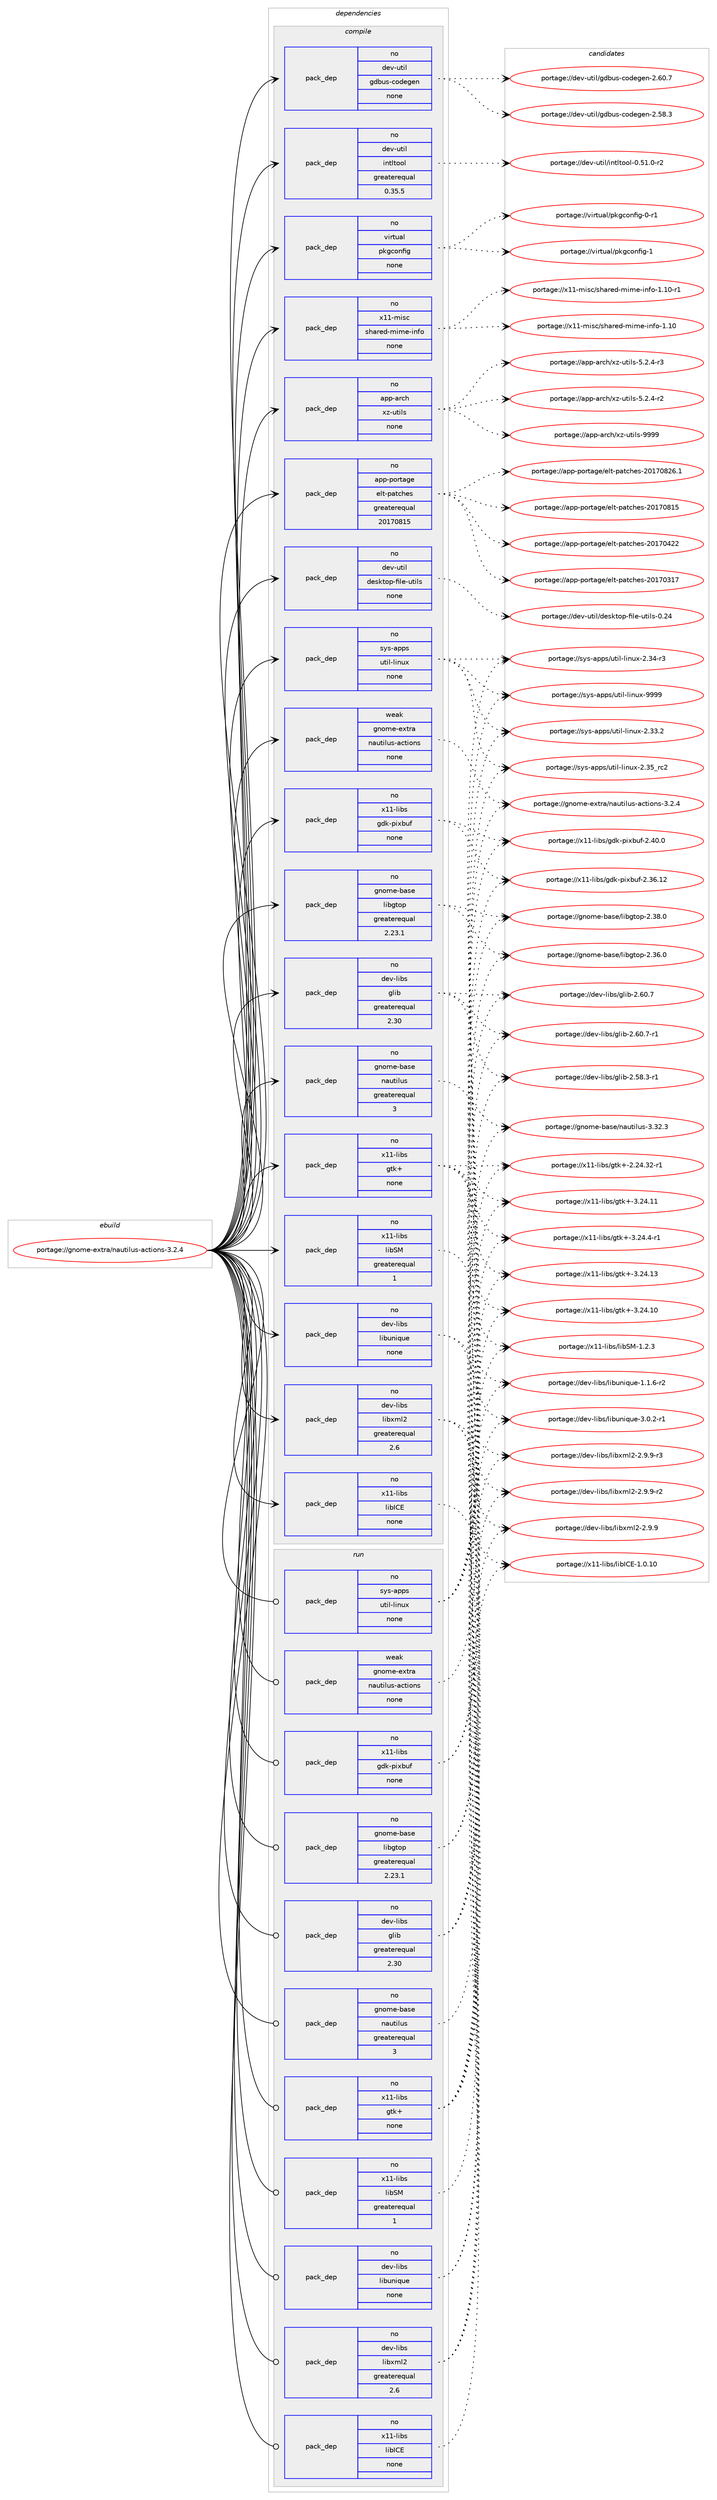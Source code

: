 digraph prolog {

# *************
# Graph options
# *************

newrank=true;
concentrate=true;
compound=true;
graph [rankdir=LR,fontname=Helvetica,fontsize=10,ranksep=1.5];#, ranksep=2.5, nodesep=0.2];
edge  [arrowhead=vee];
node  [fontname=Helvetica,fontsize=10];

# **********
# The ebuild
# **********

subgraph cluster_leftcol {
color=gray;
rank=same;
label=<<i>ebuild</i>>;
id [label="portage://gnome-extra/nautilus-actions-3.2.4", color=red, width=4, href="../gnome-extra/nautilus-actions-3.2.4.svg"];
}

# ****************
# The dependencies
# ****************

subgraph cluster_midcol {
color=gray;
label=<<i>dependencies</i>>;
subgraph cluster_compile {
fillcolor="#eeeeee";
style=filled;
label=<<i>compile</i>>;
subgraph pack212035 {
dependency273897 [label=<<TABLE BORDER="0" CELLBORDER="1" CELLSPACING="0" CELLPADDING="4" WIDTH="220"><TR><TD ROWSPAN="6" CELLPADDING="30">pack_dep</TD></TR><TR><TD WIDTH="110">no</TD></TR><TR><TD>app-arch</TD></TR><TR><TD>xz-utils</TD></TR><TR><TD>none</TD></TR><TR><TD></TD></TR></TABLE>>, shape=none, color=blue];
}
id:e -> dependency273897:w [weight=20,style="solid",arrowhead="vee"];
subgraph pack212036 {
dependency273898 [label=<<TABLE BORDER="0" CELLBORDER="1" CELLSPACING="0" CELLPADDING="4" WIDTH="220"><TR><TD ROWSPAN="6" CELLPADDING="30">pack_dep</TD></TR><TR><TD WIDTH="110">no</TD></TR><TR><TD>app-portage</TD></TR><TR><TD>elt-patches</TD></TR><TR><TD>greaterequal</TD></TR><TR><TD>20170815</TD></TR></TABLE>>, shape=none, color=blue];
}
id:e -> dependency273898:w [weight=20,style="solid",arrowhead="vee"];
subgraph pack212037 {
dependency273899 [label=<<TABLE BORDER="0" CELLBORDER="1" CELLSPACING="0" CELLPADDING="4" WIDTH="220"><TR><TD ROWSPAN="6" CELLPADDING="30">pack_dep</TD></TR><TR><TD WIDTH="110">no</TD></TR><TR><TD>dev-libs</TD></TR><TR><TD>glib</TD></TR><TR><TD>greaterequal</TD></TR><TR><TD>2.30</TD></TR></TABLE>>, shape=none, color=blue];
}
id:e -> dependency273899:w [weight=20,style="solid",arrowhead="vee"];
subgraph pack212038 {
dependency273900 [label=<<TABLE BORDER="0" CELLBORDER="1" CELLSPACING="0" CELLPADDING="4" WIDTH="220"><TR><TD ROWSPAN="6" CELLPADDING="30">pack_dep</TD></TR><TR><TD WIDTH="110">no</TD></TR><TR><TD>dev-libs</TD></TR><TR><TD>libunique</TD></TR><TR><TD>none</TD></TR><TR><TD></TD></TR></TABLE>>, shape=none, color=blue];
}
id:e -> dependency273900:w [weight=20,style="solid",arrowhead="vee"];
subgraph pack212039 {
dependency273901 [label=<<TABLE BORDER="0" CELLBORDER="1" CELLSPACING="0" CELLPADDING="4" WIDTH="220"><TR><TD ROWSPAN="6" CELLPADDING="30">pack_dep</TD></TR><TR><TD WIDTH="110">no</TD></TR><TR><TD>dev-libs</TD></TR><TR><TD>libxml2</TD></TR><TR><TD>greaterequal</TD></TR><TR><TD>2.6</TD></TR></TABLE>>, shape=none, color=blue];
}
id:e -> dependency273901:w [weight=20,style="solid",arrowhead="vee"];
subgraph pack212040 {
dependency273902 [label=<<TABLE BORDER="0" CELLBORDER="1" CELLSPACING="0" CELLPADDING="4" WIDTH="220"><TR><TD ROWSPAN="6" CELLPADDING="30">pack_dep</TD></TR><TR><TD WIDTH="110">no</TD></TR><TR><TD>dev-util</TD></TR><TR><TD>desktop-file-utils</TD></TR><TR><TD>none</TD></TR><TR><TD></TD></TR></TABLE>>, shape=none, color=blue];
}
id:e -> dependency273902:w [weight=20,style="solid",arrowhead="vee"];
subgraph pack212041 {
dependency273903 [label=<<TABLE BORDER="0" CELLBORDER="1" CELLSPACING="0" CELLPADDING="4" WIDTH="220"><TR><TD ROWSPAN="6" CELLPADDING="30">pack_dep</TD></TR><TR><TD WIDTH="110">no</TD></TR><TR><TD>dev-util</TD></TR><TR><TD>gdbus-codegen</TD></TR><TR><TD>none</TD></TR><TR><TD></TD></TR></TABLE>>, shape=none, color=blue];
}
id:e -> dependency273903:w [weight=20,style="solid",arrowhead="vee"];
subgraph pack212042 {
dependency273904 [label=<<TABLE BORDER="0" CELLBORDER="1" CELLSPACING="0" CELLPADDING="4" WIDTH="220"><TR><TD ROWSPAN="6" CELLPADDING="30">pack_dep</TD></TR><TR><TD WIDTH="110">no</TD></TR><TR><TD>dev-util</TD></TR><TR><TD>intltool</TD></TR><TR><TD>greaterequal</TD></TR><TR><TD>0.35.5</TD></TR></TABLE>>, shape=none, color=blue];
}
id:e -> dependency273904:w [weight=20,style="solid",arrowhead="vee"];
subgraph pack212043 {
dependency273905 [label=<<TABLE BORDER="0" CELLBORDER="1" CELLSPACING="0" CELLPADDING="4" WIDTH="220"><TR><TD ROWSPAN="6" CELLPADDING="30">pack_dep</TD></TR><TR><TD WIDTH="110">no</TD></TR><TR><TD>gnome-base</TD></TR><TR><TD>libgtop</TD></TR><TR><TD>greaterequal</TD></TR><TR><TD>2.23.1</TD></TR></TABLE>>, shape=none, color=blue];
}
id:e -> dependency273905:w [weight=20,style="solid",arrowhead="vee"];
subgraph pack212044 {
dependency273906 [label=<<TABLE BORDER="0" CELLBORDER="1" CELLSPACING="0" CELLPADDING="4" WIDTH="220"><TR><TD ROWSPAN="6" CELLPADDING="30">pack_dep</TD></TR><TR><TD WIDTH="110">no</TD></TR><TR><TD>gnome-base</TD></TR><TR><TD>nautilus</TD></TR><TR><TD>greaterequal</TD></TR><TR><TD>3</TD></TR></TABLE>>, shape=none, color=blue];
}
id:e -> dependency273906:w [weight=20,style="solid",arrowhead="vee"];
subgraph pack212045 {
dependency273907 [label=<<TABLE BORDER="0" CELLBORDER="1" CELLSPACING="0" CELLPADDING="4" WIDTH="220"><TR><TD ROWSPAN="6" CELLPADDING="30">pack_dep</TD></TR><TR><TD WIDTH="110">no</TD></TR><TR><TD>sys-apps</TD></TR><TR><TD>util-linux</TD></TR><TR><TD>none</TD></TR><TR><TD></TD></TR></TABLE>>, shape=none, color=blue];
}
id:e -> dependency273907:w [weight=20,style="solid",arrowhead="vee"];
subgraph pack212046 {
dependency273908 [label=<<TABLE BORDER="0" CELLBORDER="1" CELLSPACING="0" CELLPADDING="4" WIDTH="220"><TR><TD ROWSPAN="6" CELLPADDING="30">pack_dep</TD></TR><TR><TD WIDTH="110">no</TD></TR><TR><TD>virtual</TD></TR><TR><TD>pkgconfig</TD></TR><TR><TD>none</TD></TR><TR><TD></TD></TR></TABLE>>, shape=none, color=blue];
}
id:e -> dependency273908:w [weight=20,style="solid",arrowhead="vee"];
subgraph pack212047 {
dependency273909 [label=<<TABLE BORDER="0" CELLBORDER="1" CELLSPACING="0" CELLPADDING="4" WIDTH="220"><TR><TD ROWSPAN="6" CELLPADDING="30">pack_dep</TD></TR><TR><TD WIDTH="110">no</TD></TR><TR><TD>x11-libs</TD></TR><TR><TD>gdk-pixbuf</TD></TR><TR><TD>none</TD></TR><TR><TD></TD></TR></TABLE>>, shape=none, color=blue];
}
id:e -> dependency273909:w [weight=20,style="solid",arrowhead="vee"];
subgraph pack212048 {
dependency273910 [label=<<TABLE BORDER="0" CELLBORDER="1" CELLSPACING="0" CELLPADDING="4" WIDTH="220"><TR><TD ROWSPAN="6" CELLPADDING="30">pack_dep</TD></TR><TR><TD WIDTH="110">no</TD></TR><TR><TD>x11-libs</TD></TR><TR><TD>gtk+</TD></TR><TR><TD>none</TD></TR><TR><TD></TD></TR></TABLE>>, shape=none, color=blue];
}
id:e -> dependency273910:w [weight=20,style="solid",arrowhead="vee"];
subgraph pack212049 {
dependency273911 [label=<<TABLE BORDER="0" CELLBORDER="1" CELLSPACING="0" CELLPADDING="4" WIDTH="220"><TR><TD ROWSPAN="6" CELLPADDING="30">pack_dep</TD></TR><TR><TD WIDTH="110">no</TD></TR><TR><TD>x11-libs</TD></TR><TR><TD>libICE</TD></TR><TR><TD>none</TD></TR><TR><TD></TD></TR></TABLE>>, shape=none, color=blue];
}
id:e -> dependency273911:w [weight=20,style="solid",arrowhead="vee"];
subgraph pack212050 {
dependency273912 [label=<<TABLE BORDER="0" CELLBORDER="1" CELLSPACING="0" CELLPADDING="4" WIDTH="220"><TR><TD ROWSPAN="6" CELLPADDING="30">pack_dep</TD></TR><TR><TD WIDTH="110">no</TD></TR><TR><TD>x11-libs</TD></TR><TR><TD>libSM</TD></TR><TR><TD>greaterequal</TD></TR><TR><TD>1</TD></TR></TABLE>>, shape=none, color=blue];
}
id:e -> dependency273912:w [weight=20,style="solid",arrowhead="vee"];
subgraph pack212051 {
dependency273913 [label=<<TABLE BORDER="0" CELLBORDER="1" CELLSPACING="0" CELLPADDING="4" WIDTH="220"><TR><TD ROWSPAN="6" CELLPADDING="30">pack_dep</TD></TR><TR><TD WIDTH="110">no</TD></TR><TR><TD>x11-misc</TD></TR><TR><TD>shared-mime-info</TD></TR><TR><TD>none</TD></TR><TR><TD></TD></TR></TABLE>>, shape=none, color=blue];
}
id:e -> dependency273913:w [weight=20,style="solid",arrowhead="vee"];
subgraph pack212052 {
dependency273914 [label=<<TABLE BORDER="0" CELLBORDER="1" CELLSPACING="0" CELLPADDING="4" WIDTH="220"><TR><TD ROWSPAN="6" CELLPADDING="30">pack_dep</TD></TR><TR><TD WIDTH="110">weak</TD></TR><TR><TD>gnome-extra</TD></TR><TR><TD>nautilus-actions</TD></TR><TR><TD>none</TD></TR><TR><TD></TD></TR></TABLE>>, shape=none, color=blue];
}
id:e -> dependency273914:w [weight=20,style="solid",arrowhead="vee"];
}
subgraph cluster_compileandrun {
fillcolor="#eeeeee";
style=filled;
label=<<i>compile and run</i>>;
}
subgraph cluster_run {
fillcolor="#eeeeee";
style=filled;
label=<<i>run</i>>;
subgraph pack212053 {
dependency273915 [label=<<TABLE BORDER="0" CELLBORDER="1" CELLSPACING="0" CELLPADDING="4" WIDTH="220"><TR><TD ROWSPAN="6" CELLPADDING="30">pack_dep</TD></TR><TR><TD WIDTH="110">no</TD></TR><TR><TD>dev-libs</TD></TR><TR><TD>glib</TD></TR><TR><TD>greaterequal</TD></TR><TR><TD>2.30</TD></TR></TABLE>>, shape=none, color=blue];
}
id:e -> dependency273915:w [weight=20,style="solid",arrowhead="odot"];
subgraph pack212054 {
dependency273916 [label=<<TABLE BORDER="0" CELLBORDER="1" CELLSPACING="0" CELLPADDING="4" WIDTH="220"><TR><TD ROWSPAN="6" CELLPADDING="30">pack_dep</TD></TR><TR><TD WIDTH="110">no</TD></TR><TR><TD>dev-libs</TD></TR><TR><TD>libunique</TD></TR><TR><TD>none</TD></TR><TR><TD></TD></TR></TABLE>>, shape=none, color=blue];
}
id:e -> dependency273916:w [weight=20,style="solid",arrowhead="odot"];
subgraph pack212055 {
dependency273917 [label=<<TABLE BORDER="0" CELLBORDER="1" CELLSPACING="0" CELLPADDING="4" WIDTH="220"><TR><TD ROWSPAN="6" CELLPADDING="30">pack_dep</TD></TR><TR><TD WIDTH="110">no</TD></TR><TR><TD>dev-libs</TD></TR><TR><TD>libxml2</TD></TR><TR><TD>greaterequal</TD></TR><TR><TD>2.6</TD></TR></TABLE>>, shape=none, color=blue];
}
id:e -> dependency273917:w [weight=20,style="solid",arrowhead="odot"];
subgraph pack212056 {
dependency273918 [label=<<TABLE BORDER="0" CELLBORDER="1" CELLSPACING="0" CELLPADDING="4" WIDTH="220"><TR><TD ROWSPAN="6" CELLPADDING="30">pack_dep</TD></TR><TR><TD WIDTH="110">no</TD></TR><TR><TD>gnome-base</TD></TR><TR><TD>libgtop</TD></TR><TR><TD>greaterequal</TD></TR><TR><TD>2.23.1</TD></TR></TABLE>>, shape=none, color=blue];
}
id:e -> dependency273918:w [weight=20,style="solid",arrowhead="odot"];
subgraph pack212057 {
dependency273919 [label=<<TABLE BORDER="0" CELLBORDER="1" CELLSPACING="0" CELLPADDING="4" WIDTH="220"><TR><TD ROWSPAN="6" CELLPADDING="30">pack_dep</TD></TR><TR><TD WIDTH="110">no</TD></TR><TR><TD>gnome-base</TD></TR><TR><TD>nautilus</TD></TR><TR><TD>greaterequal</TD></TR><TR><TD>3</TD></TR></TABLE>>, shape=none, color=blue];
}
id:e -> dependency273919:w [weight=20,style="solid",arrowhead="odot"];
subgraph pack212058 {
dependency273920 [label=<<TABLE BORDER="0" CELLBORDER="1" CELLSPACING="0" CELLPADDING="4" WIDTH="220"><TR><TD ROWSPAN="6" CELLPADDING="30">pack_dep</TD></TR><TR><TD WIDTH="110">no</TD></TR><TR><TD>sys-apps</TD></TR><TR><TD>util-linux</TD></TR><TR><TD>none</TD></TR><TR><TD></TD></TR></TABLE>>, shape=none, color=blue];
}
id:e -> dependency273920:w [weight=20,style="solid",arrowhead="odot"];
subgraph pack212059 {
dependency273921 [label=<<TABLE BORDER="0" CELLBORDER="1" CELLSPACING="0" CELLPADDING="4" WIDTH="220"><TR><TD ROWSPAN="6" CELLPADDING="30">pack_dep</TD></TR><TR><TD WIDTH="110">no</TD></TR><TR><TD>x11-libs</TD></TR><TR><TD>gdk-pixbuf</TD></TR><TR><TD>none</TD></TR><TR><TD></TD></TR></TABLE>>, shape=none, color=blue];
}
id:e -> dependency273921:w [weight=20,style="solid",arrowhead="odot"];
subgraph pack212060 {
dependency273922 [label=<<TABLE BORDER="0" CELLBORDER="1" CELLSPACING="0" CELLPADDING="4" WIDTH="220"><TR><TD ROWSPAN="6" CELLPADDING="30">pack_dep</TD></TR><TR><TD WIDTH="110">no</TD></TR><TR><TD>x11-libs</TD></TR><TR><TD>gtk+</TD></TR><TR><TD>none</TD></TR><TR><TD></TD></TR></TABLE>>, shape=none, color=blue];
}
id:e -> dependency273922:w [weight=20,style="solid",arrowhead="odot"];
subgraph pack212061 {
dependency273923 [label=<<TABLE BORDER="0" CELLBORDER="1" CELLSPACING="0" CELLPADDING="4" WIDTH="220"><TR><TD ROWSPAN="6" CELLPADDING="30">pack_dep</TD></TR><TR><TD WIDTH="110">no</TD></TR><TR><TD>x11-libs</TD></TR><TR><TD>libICE</TD></TR><TR><TD>none</TD></TR><TR><TD></TD></TR></TABLE>>, shape=none, color=blue];
}
id:e -> dependency273923:w [weight=20,style="solid",arrowhead="odot"];
subgraph pack212062 {
dependency273924 [label=<<TABLE BORDER="0" CELLBORDER="1" CELLSPACING="0" CELLPADDING="4" WIDTH="220"><TR><TD ROWSPAN="6" CELLPADDING="30">pack_dep</TD></TR><TR><TD WIDTH="110">no</TD></TR><TR><TD>x11-libs</TD></TR><TR><TD>libSM</TD></TR><TR><TD>greaterequal</TD></TR><TR><TD>1</TD></TR></TABLE>>, shape=none, color=blue];
}
id:e -> dependency273924:w [weight=20,style="solid",arrowhead="odot"];
subgraph pack212063 {
dependency273925 [label=<<TABLE BORDER="0" CELLBORDER="1" CELLSPACING="0" CELLPADDING="4" WIDTH="220"><TR><TD ROWSPAN="6" CELLPADDING="30">pack_dep</TD></TR><TR><TD WIDTH="110">weak</TD></TR><TR><TD>gnome-extra</TD></TR><TR><TD>nautilus-actions</TD></TR><TR><TD>none</TD></TR><TR><TD></TD></TR></TABLE>>, shape=none, color=blue];
}
id:e -> dependency273925:w [weight=20,style="solid",arrowhead="odot"];
}
}

# **************
# The candidates
# **************

subgraph cluster_choices {
rank=same;
color=gray;
label=<<i>candidates</i>>;

subgraph choice212035 {
color=black;
nodesep=1;
choice9711211245971149910447120122451171161051081154557575757 [label="portage://app-arch/xz-utils-9999", color=red, width=4,href="../app-arch/xz-utils-9999.svg"];
choice9711211245971149910447120122451171161051081154553465046524511451 [label="portage://app-arch/xz-utils-5.2.4-r3", color=red, width=4,href="../app-arch/xz-utils-5.2.4-r3.svg"];
choice9711211245971149910447120122451171161051081154553465046524511450 [label="portage://app-arch/xz-utils-5.2.4-r2", color=red, width=4,href="../app-arch/xz-utils-5.2.4-r2.svg"];
dependency273897:e -> choice9711211245971149910447120122451171161051081154557575757:w [style=dotted,weight="100"];
dependency273897:e -> choice9711211245971149910447120122451171161051081154553465046524511451:w [style=dotted,weight="100"];
dependency273897:e -> choice9711211245971149910447120122451171161051081154553465046524511450:w [style=dotted,weight="100"];
}
subgraph choice212036 {
color=black;
nodesep=1;
choice971121124511211111411697103101471011081164511297116991041011154550484955485650544649 [label="portage://app-portage/elt-patches-20170826.1", color=red, width=4,href="../app-portage/elt-patches-20170826.1.svg"];
choice97112112451121111141169710310147101108116451129711699104101115455048495548564953 [label="portage://app-portage/elt-patches-20170815", color=red, width=4,href="../app-portage/elt-patches-20170815.svg"];
choice97112112451121111141169710310147101108116451129711699104101115455048495548525050 [label="portage://app-portage/elt-patches-20170422", color=red, width=4,href="../app-portage/elt-patches-20170422.svg"];
choice97112112451121111141169710310147101108116451129711699104101115455048495548514955 [label="portage://app-portage/elt-patches-20170317", color=red, width=4,href="../app-portage/elt-patches-20170317.svg"];
dependency273898:e -> choice971121124511211111411697103101471011081164511297116991041011154550484955485650544649:w [style=dotted,weight="100"];
dependency273898:e -> choice97112112451121111141169710310147101108116451129711699104101115455048495548564953:w [style=dotted,weight="100"];
dependency273898:e -> choice97112112451121111141169710310147101108116451129711699104101115455048495548525050:w [style=dotted,weight="100"];
dependency273898:e -> choice97112112451121111141169710310147101108116451129711699104101115455048495548514955:w [style=dotted,weight="100"];
}
subgraph choice212037 {
color=black;
nodesep=1;
choice10010111845108105981154710310810598455046544846554511449 [label="portage://dev-libs/glib-2.60.7-r1", color=red, width=4,href="../dev-libs/glib-2.60.7-r1.svg"];
choice1001011184510810598115471031081059845504654484655 [label="portage://dev-libs/glib-2.60.7", color=red, width=4,href="../dev-libs/glib-2.60.7.svg"];
choice10010111845108105981154710310810598455046535646514511449 [label="portage://dev-libs/glib-2.58.3-r1", color=red, width=4,href="../dev-libs/glib-2.58.3-r1.svg"];
dependency273899:e -> choice10010111845108105981154710310810598455046544846554511449:w [style=dotted,weight="100"];
dependency273899:e -> choice1001011184510810598115471031081059845504654484655:w [style=dotted,weight="100"];
dependency273899:e -> choice10010111845108105981154710310810598455046535646514511449:w [style=dotted,weight="100"];
}
subgraph choice212038 {
color=black;
nodesep=1;
choice100101118451081059811547108105981171101051131171014551464846504511449 [label="portage://dev-libs/libunique-3.0.2-r1", color=red, width=4,href="../dev-libs/libunique-3.0.2-r1.svg"];
choice100101118451081059811547108105981171101051131171014549464946544511450 [label="portage://dev-libs/libunique-1.1.6-r2", color=red, width=4,href="../dev-libs/libunique-1.1.6-r2.svg"];
dependency273900:e -> choice100101118451081059811547108105981171101051131171014551464846504511449:w [style=dotted,weight="100"];
dependency273900:e -> choice100101118451081059811547108105981171101051131171014549464946544511450:w [style=dotted,weight="100"];
}
subgraph choice212039 {
color=black;
nodesep=1;
choice10010111845108105981154710810598120109108504550465746574511451 [label="portage://dev-libs/libxml2-2.9.9-r3", color=red, width=4,href="../dev-libs/libxml2-2.9.9-r3.svg"];
choice10010111845108105981154710810598120109108504550465746574511450 [label="portage://dev-libs/libxml2-2.9.9-r2", color=red, width=4,href="../dev-libs/libxml2-2.9.9-r2.svg"];
choice1001011184510810598115471081059812010910850455046574657 [label="portage://dev-libs/libxml2-2.9.9", color=red, width=4,href="../dev-libs/libxml2-2.9.9.svg"];
dependency273901:e -> choice10010111845108105981154710810598120109108504550465746574511451:w [style=dotted,weight="100"];
dependency273901:e -> choice10010111845108105981154710810598120109108504550465746574511450:w [style=dotted,weight="100"];
dependency273901:e -> choice1001011184510810598115471081059812010910850455046574657:w [style=dotted,weight="100"];
}
subgraph choice212040 {
color=black;
nodesep=1;
choice100101118451171161051084710010111510711611111245102105108101451171161051081154548465052 [label="portage://dev-util/desktop-file-utils-0.24", color=red, width=4,href="../dev-util/desktop-file-utils-0.24.svg"];
dependency273902:e -> choice100101118451171161051084710010111510711611111245102105108101451171161051081154548465052:w [style=dotted,weight="100"];
}
subgraph choice212041 {
color=black;
nodesep=1;
choice100101118451171161051084710310098117115459911110010110310111045504654484655 [label="portage://dev-util/gdbus-codegen-2.60.7", color=red, width=4,href="../dev-util/gdbus-codegen-2.60.7.svg"];
choice100101118451171161051084710310098117115459911110010110310111045504653564651 [label="portage://dev-util/gdbus-codegen-2.58.3", color=red, width=4,href="../dev-util/gdbus-codegen-2.58.3.svg"];
dependency273903:e -> choice100101118451171161051084710310098117115459911110010110310111045504654484655:w [style=dotted,weight="100"];
dependency273903:e -> choice100101118451171161051084710310098117115459911110010110310111045504653564651:w [style=dotted,weight="100"];
}
subgraph choice212042 {
color=black;
nodesep=1;
choice1001011184511711610510847105110116108116111111108454846534946484511450 [label="portage://dev-util/intltool-0.51.0-r2", color=red, width=4,href="../dev-util/intltool-0.51.0-r2.svg"];
dependency273904:e -> choice1001011184511711610510847105110116108116111111108454846534946484511450:w [style=dotted,weight="100"];
}
subgraph choice212043 {
color=black;
nodesep=1;
choice103110111109101459897115101471081059810311611111245504651564648 [label="portage://gnome-base/libgtop-2.38.0", color=red, width=4,href="../gnome-base/libgtop-2.38.0.svg"];
choice103110111109101459897115101471081059810311611111245504651544648 [label="portage://gnome-base/libgtop-2.36.0", color=red, width=4,href="../gnome-base/libgtop-2.36.0.svg"];
dependency273905:e -> choice103110111109101459897115101471081059810311611111245504651564648:w [style=dotted,weight="100"];
dependency273905:e -> choice103110111109101459897115101471081059810311611111245504651544648:w [style=dotted,weight="100"];
}
subgraph choice212044 {
color=black;
nodesep=1;
choice103110111109101459897115101471109711711610510811711545514651504651 [label="portage://gnome-base/nautilus-3.32.3", color=red, width=4,href="../gnome-base/nautilus-3.32.3.svg"];
dependency273906:e -> choice103110111109101459897115101471109711711610510811711545514651504651:w [style=dotted,weight="100"];
}
subgraph choice212045 {
color=black;
nodesep=1;
choice115121115459711211211547117116105108451081051101171204557575757 [label="portage://sys-apps/util-linux-9999", color=red, width=4,href="../sys-apps/util-linux-9999.svg"];
choice115121115459711211211547117116105108451081051101171204550465153951149950 [label="portage://sys-apps/util-linux-2.35_rc2", color=red, width=4,href="../sys-apps/util-linux-2.35_rc2.svg"];
choice1151211154597112112115471171161051084510810511011712045504651524511451 [label="portage://sys-apps/util-linux-2.34-r3", color=red, width=4,href="../sys-apps/util-linux-2.34-r3.svg"];
choice1151211154597112112115471171161051084510810511011712045504651514650 [label="portage://sys-apps/util-linux-2.33.2", color=red, width=4,href="../sys-apps/util-linux-2.33.2.svg"];
dependency273907:e -> choice115121115459711211211547117116105108451081051101171204557575757:w [style=dotted,weight="100"];
dependency273907:e -> choice115121115459711211211547117116105108451081051101171204550465153951149950:w [style=dotted,weight="100"];
dependency273907:e -> choice1151211154597112112115471171161051084510810511011712045504651524511451:w [style=dotted,weight="100"];
dependency273907:e -> choice1151211154597112112115471171161051084510810511011712045504651514650:w [style=dotted,weight="100"];
}
subgraph choice212046 {
color=black;
nodesep=1;
choice1181051141161179710847112107103991111101021051034549 [label="portage://virtual/pkgconfig-1", color=red, width=4,href="../virtual/pkgconfig-1.svg"];
choice11810511411611797108471121071039911111010210510345484511449 [label="portage://virtual/pkgconfig-0-r1", color=red, width=4,href="../virtual/pkgconfig-0-r1.svg"];
dependency273908:e -> choice1181051141161179710847112107103991111101021051034549:w [style=dotted,weight="100"];
dependency273908:e -> choice11810511411611797108471121071039911111010210510345484511449:w [style=dotted,weight="100"];
}
subgraph choice212047 {
color=black;
nodesep=1;
choice1204949451081059811547103100107451121051209811710245504652484648 [label="portage://x11-libs/gdk-pixbuf-2.40.0", color=red, width=4,href="../x11-libs/gdk-pixbuf-2.40.0.svg"];
choice120494945108105981154710310010745112105120981171024550465154464950 [label="portage://x11-libs/gdk-pixbuf-2.36.12", color=red, width=4,href="../x11-libs/gdk-pixbuf-2.36.12.svg"];
dependency273909:e -> choice1204949451081059811547103100107451121051209811710245504652484648:w [style=dotted,weight="100"];
dependency273909:e -> choice120494945108105981154710310010745112105120981171024550465154464950:w [style=dotted,weight="100"];
}
subgraph choice212048 {
color=black;
nodesep=1;
choice120494945108105981154710311610743455146505246524511449 [label="portage://x11-libs/gtk+-3.24.4-r1", color=red, width=4,href="../x11-libs/gtk+-3.24.4-r1.svg"];
choice1204949451081059811547103116107434551465052464951 [label="portage://x11-libs/gtk+-3.24.13", color=red, width=4,href="../x11-libs/gtk+-3.24.13.svg"];
choice1204949451081059811547103116107434551465052464949 [label="portage://x11-libs/gtk+-3.24.11", color=red, width=4,href="../x11-libs/gtk+-3.24.11.svg"];
choice1204949451081059811547103116107434551465052464948 [label="portage://x11-libs/gtk+-3.24.10", color=red, width=4,href="../x11-libs/gtk+-3.24.10.svg"];
choice12049494510810598115471031161074345504650524651504511449 [label="portage://x11-libs/gtk+-2.24.32-r1", color=red, width=4,href="../x11-libs/gtk+-2.24.32-r1.svg"];
dependency273910:e -> choice120494945108105981154710311610743455146505246524511449:w [style=dotted,weight="100"];
dependency273910:e -> choice1204949451081059811547103116107434551465052464951:w [style=dotted,weight="100"];
dependency273910:e -> choice1204949451081059811547103116107434551465052464949:w [style=dotted,weight="100"];
dependency273910:e -> choice1204949451081059811547103116107434551465052464948:w [style=dotted,weight="100"];
dependency273910:e -> choice12049494510810598115471031161074345504650524651504511449:w [style=dotted,weight="100"];
}
subgraph choice212049 {
color=black;
nodesep=1;
choice12049494510810598115471081059873676945494648464948 [label="portage://x11-libs/libICE-1.0.10", color=red, width=4,href="../x11-libs/libICE-1.0.10.svg"];
dependency273911:e -> choice12049494510810598115471081059873676945494648464948:w [style=dotted,weight="100"];
}
subgraph choice212050 {
color=black;
nodesep=1;
choice1204949451081059811547108105988377454946504651 [label="portage://x11-libs/libSM-1.2.3", color=red, width=4,href="../x11-libs/libSM-1.2.3.svg"];
dependency273912:e -> choice1204949451081059811547108105988377454946504651:w [style=dotted,weight="100"];
}
subgraph choice212051 {
color=black;
nodesep=1;
choice120494945109105115994711510497114101100451091051091014510511010211145494649484511449 [label="portage://x11-misc/shared-mime-info-1.10-r1", color=red, width=4,href="../x11-misc/shared-mime-info-1.10-r1.svg"];
choice12049494510910511599471151049711410110045109105109101451051101021114549464948 [label="portage://x11-misc/shared-mime-info-1.10", color=red, width=4,href="../x11-misc/shared-mime-info-1.10.svg"];
dependency273913:e -> choice120494945109105115994711510497114101100451091051091014510511010211145494649484511449:w [style=dotted,weight="100"];
dependency273913:e -> choice12049494510910511599471151049711410110045109105109101451051101021114549464948:w [style=dotted,weight="100"];
}
subgraph choice212052 {
color=black;
nodesep=1;
choice10311011110910145101120116114974711097117116105108117115459799116105111110115455146504652 [label="portage://gnome-extra/nautilus-actions-3.2.4", color=red, width=4,href="../gnome-extra/nautilus-actions-3.2.4.svg"];
dependency273914:e -> choice10311011110910145101120116114974711097117116105108117115459799116105111110115455146504652:w [style=dotted,weight="100"];
}
subgraph choice212053 {
color=black;
nodesep=1;
choice10010111845108105981154710310810598455046544846554511449 [label="portage://dev-libs/glib-2.60.7-r1", color=red, width=4,href="../dev-libs/glib-2.60.7-r1.svg"];
choice1001011184510810598115471031081059845504654484655 [label="portage://dev-libs/glib-2.60.7", color=red, width=4,href="../dev-libs/glib-2.60.7.svg"];
choice10010111845108105981154710310810598455046535646514511449 [label="portage://dev-libs/glib-2.58.3-r1", color=red, width=4,href="../dev-libs/glib-2.58.3-r1.svg"];
dependency273915:e -> choice10010111845108105981154710310810598455046544846554511449:w [style=dotted,weight="100"];
dependency273915:e -> choice1001011184510810598115471031081059845504654484655:w [style=dotted,weight="100"];
dependency273915:e -> choice10010111845108105981154710310810598455046535646514511449:w [style=dotted,weight="100"];
}
subgraph choice212054 {
color=black;
nodesep=1;
choice100101118451081059811547108105981171101051131171014551464846504511449 [label="portage://dev-libs/libunique-3.0.2-r1", color=red, width=4,href="../dev-libs/libunique-3.0.2-r1.svg"];
choice100101118451081059811547108105981171101051131171014549464946544511450 [label="portage://dev-libs/libunique-1.1.6-r2", color=red, width=4,href="../dev-libs/libunique-1.1.6-r2.svg"];
dependency273916:e -> choice100101118451081059811547108105981171101051131171014551464846504511449:w [style=dotted,weight="100"];
dependency273916:e -> choice100101118451081059811547108105981171101051131171014549464946544511450:w [style=dotted,weight="100"];
}
subgraph choice212055 {
color=black;
nodesep=1;
choice10010111845108105981154710810598120109108504550465746574511451 [label="portage://dev-libs/libxml2-2.9.9-r3", color=red, width=4,href="../dev-libs/libxml2-2.9.9-r3.svg"];
choice10010111845108105981154710810598120109108504550465746574511450 [label="portage://dev-libs/libxml2-2.9.9-r2", color=red, width=4,href="../dev-libs/libxml2-2.9.9-r2.svg"];
choice1001011184510810598115471081059812010910850455046574657 [label="portage://dev-libs/libxml2-2.9.9", color=red, width=4,href="../dev-libs/libxml2-2.9.9.svg"];
dependency273917:e -> choice10010111845108105981154710810598120109108504550465746574511451:w [style=dotted,weight="100"];
dependency273917:e -> choice10010111845108105981154710810598120109108504550465746574511450:w [style=dotted,weight="100"];
dependency273917:e -> choice1001011184510810598115471081059812010910850455046574657:w [style=dotted,weight="100"];
}
subgraph choice212056 {
color=black;
nodesep=1;
choice103110111109101459897115101471081059810311611111245504651564648 [label="portage://gnome-base/libgtop-2.38.0", color=red, width=4,href="../gnome-base/libgtop-2.38.0.svg"];
choice103110111109101459897115101471081059810311611111245504651544648 [label="portage://gnome-base/libgtop-2.36.0", color=red, width=4,href="../gnome-base/libgtop-2.36.0.svg"];
dependency273918:e -> choice103110111109101459897115101471081059810311611111245504651564648:w [style=dotted,weight="100"];
dependency273918:e -> choice103110111109101459897115101471081059810311611111245504651544648:w [style=dotted,weight="100"];
}
subgraph choice212057 {
color=black;
nodesep=1;
choice103110111109101459897115101471109711711610510811711545514651504651 [label="portage://gnome-base/nautilus-3.32.3", color=red, width=4,href="../gnome-base/nautilus-3.32.3.svg"];
dependency273919:e -> choice103110111109101459897115101471109711711610510811711545514651504651:w [style=dotted,weight="100"];
}
subgraph choice212058 {
color=black;
nodesep=1;
choice115121115459711211211547117116105108451081051101171204557575757 [label="portage://sys-apps/util-linux-9999", color=red, width=4,href="../sys-apps/util-linux-9999.svg"];
choice115121115459711211211547117116105108451081051101171204550465153951149950 [label="portage://sys-apps/util-linux-2.35_rc2", color=red, width=4,href="../sys-apps/util-linux-2.35_rc2.svg"];
choice1151211154597112112115471171161051084510810511011712045504651524511451 [label="portage://sys-apps/util-linux-2.34-r3", color=red, width=4,href="../sys-apps/util-linux-2.34-r3.svg"];
choice1151211154597112112115471171161051084510810511011712045504651514650 [label="portage://sys-apps/util-linux-2.33.2", color=red, width=4,href="../sys-apps/util-linux-2.33.2.svg"];
dependency273920:e -> choice115121115459711211211547117116105108451081051101171204557575757:w [style=dotted,weight="100"];
dependency273920:e -> choice115121115459711211211547117116105108451081051101171204550465153951149950:w [style=dotted,weight="100"];
dependency273920:e -> choice1151211154597112112115471171161051084510810511011712045504651524511451:w [style=dotted,weight="100"];
dependency273920:e -> choice1151211154597112112115471171161051084510810511011712045504651514650:w [style=dotted,weight="100"];
}
subgraph choice212059 {
color=black;
nodesep=1;
choice1204949451081059811547103100107451121051209811710245504652484648 [label="portage://x11-libs/gdk-pixbuf-2.40.0", color=red, width=4,href="../x11-libs/gdk-pixbuf-2.40.0.svg"];
choice120494945108105981154710310010745112105120981171024550465154464950 [label="portage://x11-libs/gdk-pixbuf-2.36.12", color=red, width=4,href="../x11-libs/gdk-pixbuf-2.36.12.svg"];
dependency273921:e -> choice1204949451081059811547103100107451121051209811710245504652484648:w [style=dotted,weight="100"];
dependency273921:e -> choice120494945108105981154710310010745112105120981171024550465154464950:w [style=dotted,weight="100"];
}
subgraph choice212060 {
color=black;
nodesep=1;
choice120494945108105981154710311610743455146505246524511449 [label="portage://x11-libs/gtk+-3.24.4-r1", color=red, width=4,href="../x11-libs/gtk+-3.24.4-r1.svg"];
choice1204949451081059811547103116107434551465052464951 [label="portage://x11-libs/gtk+-3.24.13", color=red, width=4,href="../x11-libs/gtk+-3.24.13.svg"];
choice1204949451081059811547103116107434551465052464949 [label="portage://x11-libs/gtk+-3.24.11", color=red, width=4,href="../x11-libs/gtk+-3.24.11.svg"];
choice1204949451081059811547103116107434551465052464948 [label="portage://x11-libs/gtk+-3.24.10", color=red, width=4,href="../x11-libs/gtk+-3.24.10.svg"];
choice12049494510810598115471031161074345504650524651504511449 [label="portage://x11-libs/gtk+-2.24.32-r1", color=red, width=4,href="../x11-libs/gtk+-2.24.32-r1.svg"];
dependency273922:e -> choice120494945108105981154710311610743455146505246524511449:w [style=dotted,weight="100"];
dependency273922:e -> choice1204949451081059811547103116107434551465052464951:w [style=dotted,weight="100"];
dependency273922:e -> choice1204949451081059811547103116107434551465052464949:w [style=dotted,weight="100"];
dependency273922:e -> choice1204949451081059811547103116107434551465052464948:w [style=dotted,weight="100"];
dependency273922:e -> choice12049494510810598115471031161074345504650524651504511449:w [style=dotted,weight="100"];
}
subgraph choice212061 {
color=black;
nodesep=1;
choice12049494510810598115471081059873676945494648464948 [label="portage://x11-libs/libICE-1.0.10", color=red, width=4,href="../x11-libs/libICE-1.0.10.svg"];
dependency273923:e -> choice12049494510810598115471081059873676945494648464948:w [style=dotted,weight="100"];
}
subgraph choice212062 {
color=black;
nodesep=1;
choice1204949451081059811547108105988377454946504651 [label="portage://x11-libs/libSM-1.2.3", color=red, width=4,href="../x11-libs/libSM-1.2.3.svg"];
dependency273924:e -> choice1204949451081059811547108105988377454946504651:w [style=dotted,weight="100"];
}
subgraph choice212063 {
color=black;
nodesep=1;
choice10311011110910145101120116114974711097117116105108117115459799116105111110115455146504652 [label="portage://gnome-extra/nautilus-actions-3.2.4", color=red, width=4,href="../gnome-extra/nautilus-actions-3.2.4.svg"];
dependency273925:e -> choice10311011110910145101120116114974711097117116105108117115459799116105111110115455146504652:w [style=dotted,weight="100"];
}
}

}
